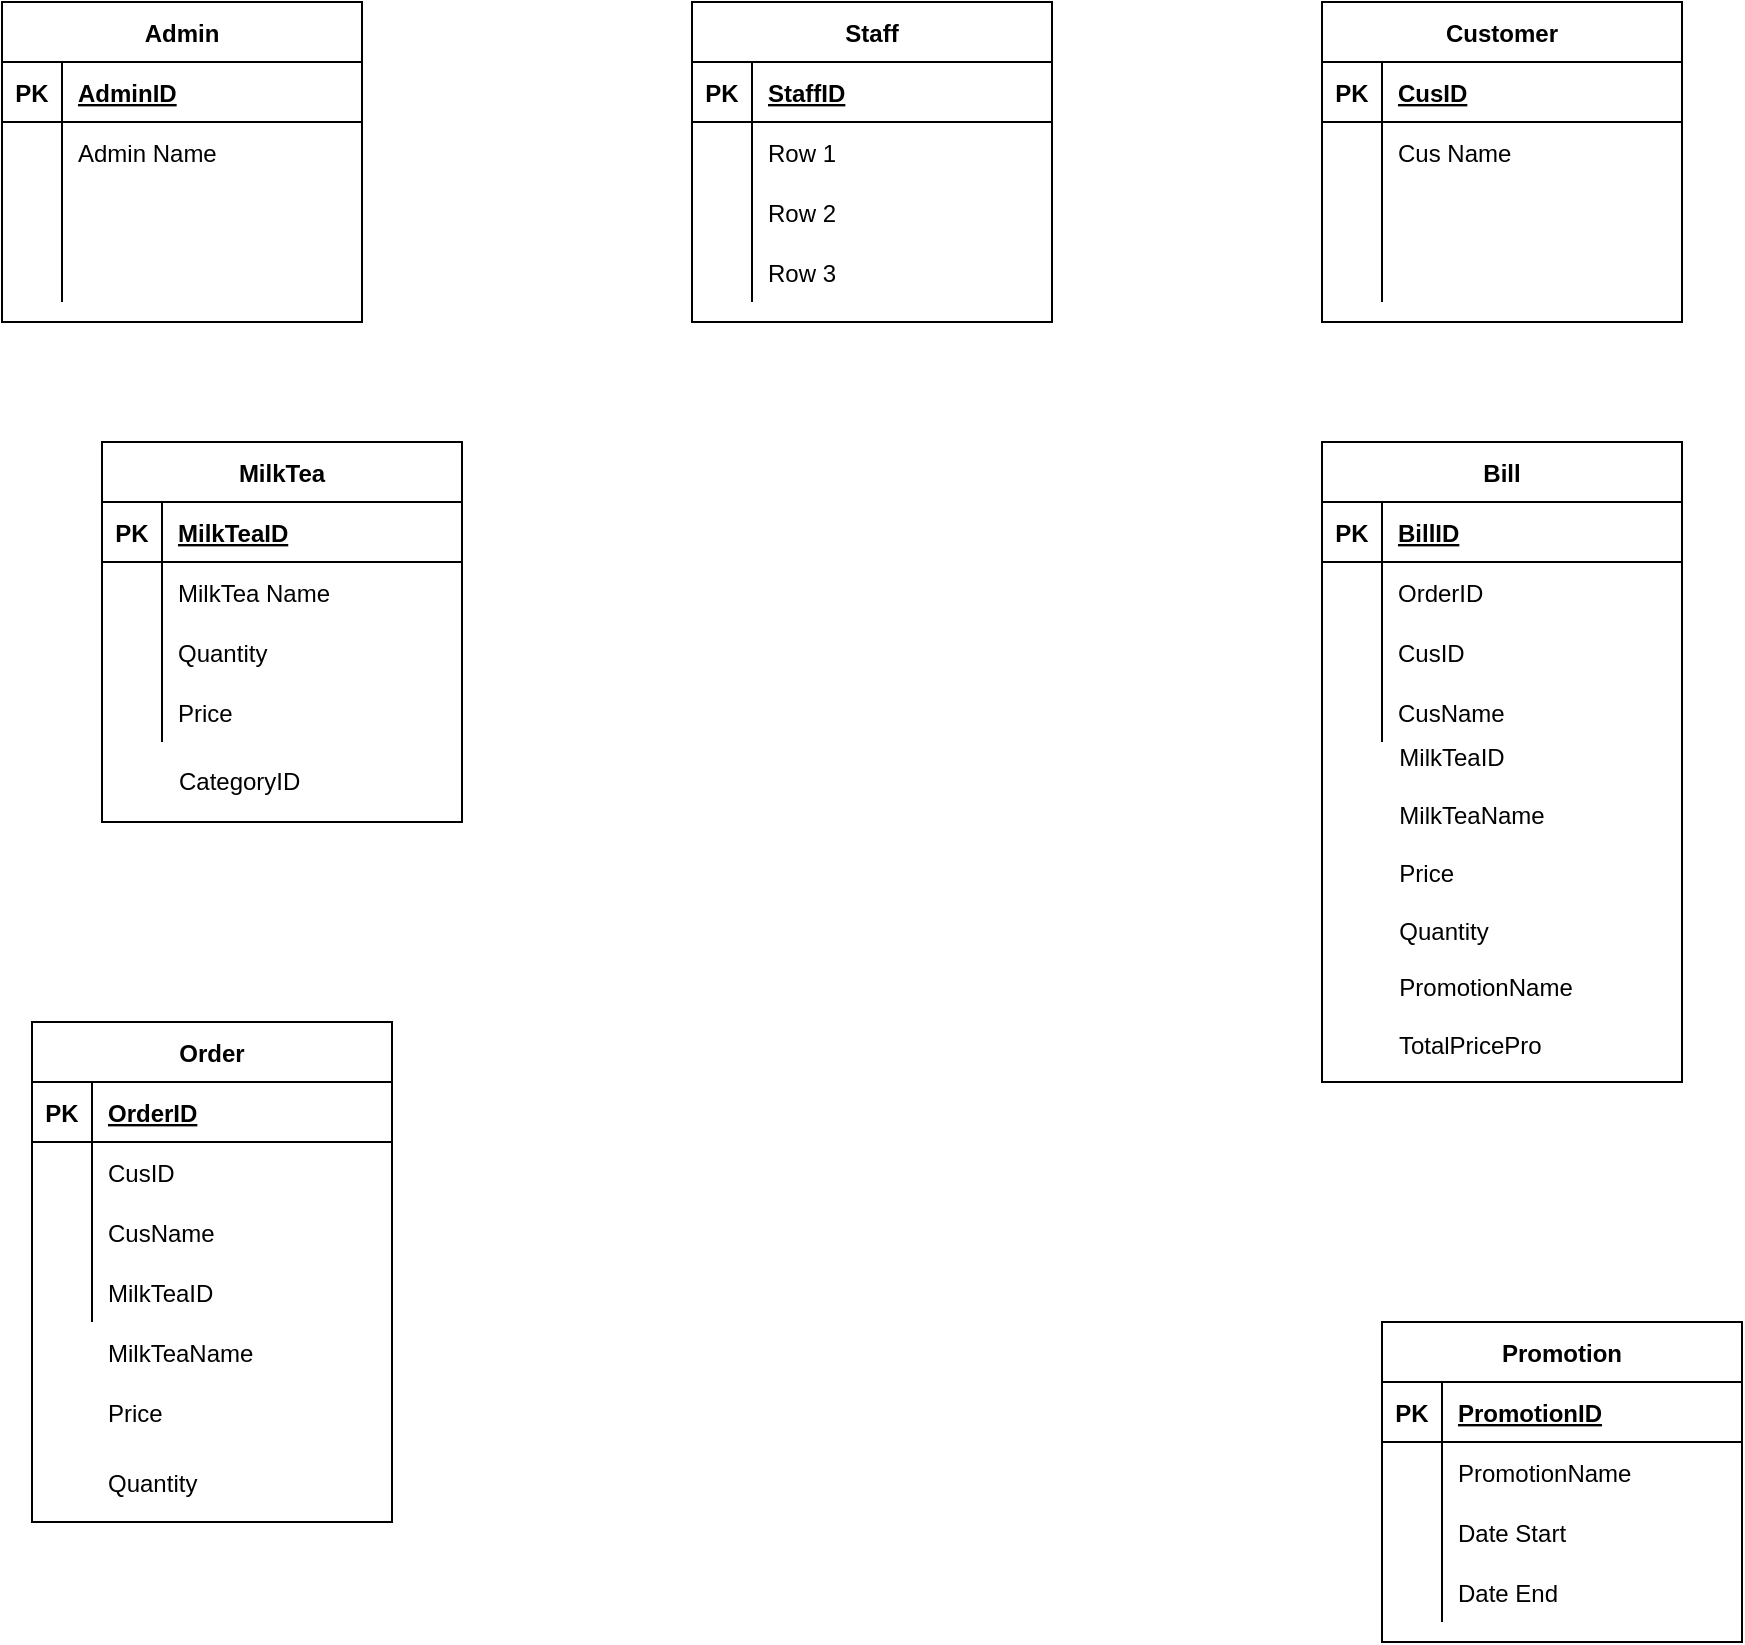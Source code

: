 <mxfile version="14.4.8" type="github">
  <diagram id="W1E04K7L7PKkVGKmS3Mx" name="Page-1">
    <mxGraphModel dx="1422" dy="772" grid="1" gridSize="10" guides="1" tooltips="1" connect="1" arrows="1" fold="1" page="1" pageScale="1" pageWidth="1169" pageHeight="1654" math="0" shadow="0">
      <root>
        <mxCell id="0" />
        <mxCell id="1" parent="0" />
        <mxCell id="FQdL_J6picumWfXPQdhE-5" value="Admin" style="shape=table;startSize=30;container=1;collapsible=1;childLayout=tableLayout;fixedRows=1;rowLines=0;fontStyle=1;align=center;resizeLast=1;" parent="1" vertex="1">
          <mxGeometry x="60" y="100" width="180" height="160" as="geometry" />
        </mxCell>
        <mxCell id="FQdL_J6picumWfXPQdhE-6" value="" style="shape=partialRectangle;collapsible=0;dropTarget=0;pointerEvents=0;fillColor=none;top=0;left=0;bottom=1;right=0;points=[[0,0.5],[1,0.5]];portConstraint=eastwest;" parent="FQdL_J6picumWfXPQdhE-5" vertex="1">
          <mxGeometry y="30" width="180" height="30" as="geometry" />
        </mxCell>
        <mxCell id="FQdL_J6picumWfXPQdhE-7" value="PK" style="shape=partialRectangle;connectable=0;fillColor=none;top=0;left=0;bottom=0;right=0;fontStyle=1;overflow=hidden;" parent="FQdL_J6picumWfXPQdhE-6" vertex="1">
          <mxGeometry width="30" height="30" as="geometry" />
        </mxCell>
        <mxCell id="FQdL_J6picumWfXPQdhE-8" value="AdminID" style="shape=partialRectangle;connectable=0;fillColor=none;top=0;left=0;bottom=0;right=0;align=left;spacingLeft=6;fontStyle=5;overflow=hidden;" parent="FQdL_J6picumWfXPQdhE-6" vertex="1">
          <mxGeometry x="30" width="150" height="30" as="geometry" />
        </mxCell>
        <mxCell id="FQdL_J6picumWfXPQdhE-9" value="" style="shape=partialRectangle;collapsible=0;dropTarget=0;pointerEvents=0;fillColor=none;top=0;left=0;bottom=0;right=0;points=[[0,0.5],[1,0.5]];portConstraint=eastwest;" parent="FQdL_J6picumWfXPQdhE-5" vertex="1">
          <mxGeometry y="60" width="180" height="30" as="geometry" />
        </mxCell>
        <mxCell id="FQdL_J6picumWfXPQdhE-10" value="" style="shape=partialRectangle;connectable=0;fillColor=none;top=0;left=0;bottom=0;right=0;editable=1;overflow=hidden;" parent="FQdL_J6picumWfXPQdhE-9" vertex="1">
          <mxGeometry width="30" height="30" as="geometry" />
        </mxCell>
        <mxCell id="FQdL_J6picumWfXPQdhE-11" value="Admin Name" style="shape=partialRectangle;connectable=0;fillColor=none;top=0;left=0;bottom=0;right=0;align=left;spacingLeft=6;overflow=hidden;" parent="FQdL_J6picumWfXPQdhE-9" vertex="1">
          <mxGeometry x="30" width="150" height="30" as="geometry" />
        </mxCell>
        <mxCell id="FQdL_J6picumWfXPQdhE-12" value="" style="shape=partialRectangle;collapsible=0;dropTarget=0;pointerEvents=0;fillColor=none;top=0;left=0;bottom=0;right=0;points=[[0,0.5],[1,0.5]];portConstraint=eastwest;" parent="FQdL_J6picumWfXPQdhE-5" vertex="1">
          <mxGeometry y="90" width="180" height="30" as="geometry" />
        </mxCell>
        <mxCell id="FQdL_J6picumWfXPQdhE-13" value="" style="shape=partialRectangle;connectable=0;fillColor=none;top=0;left=0;bottom=0;right=0;editable=1;overflow=hidden;" parent="FQdL_J6picumWfXPQdhE-12" vertex="1">
          <mxGeometry width="30" height="30" as="geometry" />
        </mxCell>
        <mxCell id="FQdL_J6picumWfXPQdhE-14" value="" style="shape=partialRectangle;connectable=0;fillColor=none;top=0;left=0;bottom=0;right=0;align=left;spacingLeft=6;overflow=hidden;" parent="FQdL_J6picumWfXPQdhE-12" vertex="1">
          <mxGeometry x="30" width="150" height="30" as="geometry" />
        </mxCell>
        <mxCell id="FQdL_J6picumWfXPQdhE-15" value="" style="shape=partialRectangle;collapsible=0;dropTarget=0;pointerEvents=0;fillColor=none;top=0;left=0;bottom=0;right=0;points=[[0,0.5],[1,0.5]];portConstraint=eastwest;" parent="FQdL_J6picumWfXPQdhE-5" vertex="1">
          <mxGeometry y="120" width="180" height="30" as="geometry" />
        </mxCell>
        <mxCell id="FQdL_J6picumWfXPQdhE-16" value="" style="shape=partialRectangle;connectable=0;fillColor=none;top=0;left=0;bottom=0;right=0;editable=1;overflow=hidden;" parent="FQdL_J6picumWfXPQdhE-15" vertex="1">
          <mxGeometry width="30" height="30" as="geometry" />
        </mxCell>
        <mxCell id="FQdL_J6picumWfXPQdhE-17" value="" style="shape=partialRectangle;connectable=0;fillColor=none;top=0;left=0;bottom=0;right=0;align=left;spacingLeft=6;overflow=hidden;" parent="FQdL_J6picumWfXPQdhE-15" vertex="1">
          <mxGeometry x="30" width="150" height="30" as="geometry" />
        </mxCell>
        <mxCell id="FQdL_J6picumWfXPQdhE-18" value="Customer" style="shape=table;startSize=30;container=1;collapsible=1;childLayout=tableLayout;fixedRows=1;rowLines=0;fontStyle=1;align=center;resizeLast=1;" parent="1" vertex="1">
          <mxGeometry x="720" y="100" width="180" height="160" as="geometry" />
        </mxCell>
        <mxCell id="FQdL_J6picumWfXPQdhE-19" value="" style="shape=partialRectangle;collapsible=0;dropTarget=0;pointerEvents=0;fillColor=none;top=0;left=0;bottom=1;right=0;points=[[0,0.5],[1,0.5]];portConstraint=eastwest;" parent="FQdL_J6picumWfXPQdhE-18" vertex="1">
          <mxGeometry y="30" width="180" height="30" as="geometry" />
        </mxCell>
        <mxCell id="FQdL_J6picumWfXPQdhE-20" value="PK" style="shape=partialRectangle;connectable=0;fillColor=none;top=0;left=0;bottom=0;right=0;fontStyle=1;overflow=hidden;" parent="FQdL_J6picumWfXPQdhE-19" vertex="1">
          <mxGeometry width="30" height="30" as="geometry" />
        </mxCell>
        <mxCell id="FQdL_J6picumWfXPQdhE-21" value="CusID" style="shape=partialRectangle;connectable=0;fillColor=none;top=0;left=0;bottom=0;right=0;align=left;spacingLeft=6;fontStyle=5;overflow=hidden;" parent="FQdL_J6picumWfXPQdhE-19" vertex="1">
          <mxGeometry x="30" width="150" height="30" as="geometry" />
        </mxCell>
        <mxCell id="FQdL_J6picumWfXPQdhE-22" value="" style="shape=partialRectangle;collapsible=0;dropTarget=0;pointerEvents=0;fillColor=none;top=0;left=0;bottom=0;right=0;points=[[0,0.5],[1,0.5]];portConstraint=eastwest;" parent="FQdL_J6picumWfXPQdhE-18" vertex="1">
          <mxGeometry y="60" width="180" height="30" as="geometry" />
        </mxCell>
        <mxCell id="FQdL_J6picumWfXPQdhE-23" value="" style="shape=partialRectangle;connectable=0;fillColor=none;top=0;left=0;bottom=0;right=0;editable=1;overflow=hidden;" parent="FQdL_J6picumWfXPQdhE-22" vertex="1">
          <mxGeometry width="30" height="30" as="geometry" />
        </mxCell>
        <mxCell id="FQdL_J6picumWfXPQdhE-24" value="Cus Name" style="shape=partialRectangle;connectable=0;fillColor=none;top=0;left=0;bottom=0;right=0;align=left;spacingLeft=6;overflow=hidden;" parent="FQdL_J6picumWfXPQdhE-22" vertex="1">
          <mxGeometry x="30" width="150" height="30" as="geometry" />
        </mxCell>
        <mxCell id="FQdL_J6picumWfXPQdhE-25" value="" style="shape=partialRectangle;collapsible=0;dropTarget=0;pointerEvents=0;fillColor=none;top=0;left=0;bottom=0;right=0;points=[[0,0.5],[1,0.5]];portConstraint=eastwest;" parent="FQdL_J6picumWfXPQdhE-18" vertex="1">
          <mxGeometry y="90" width="180" height="30" as="geometry" />
        </mxCell>
        <mxCell id="FQdL_J6picumWfXPQdhE-26" value="" style="shape=partialRectangle;connectable=0;fillColor=none;top=0;left=0;bottom=0;right=0;editable=1;overflow=hidden;" parent="FQdL_J6picumWfXPQdhE-25" vertex="1">
          <mxGeometry width="30" height="30" as="geometry" />
        </mxCell>
        <mxCell id="FQdL_J6picumWfXPQdhE-27" value="" style="shape=partialRectangle;connectable=0;fillColor=none;top=0;left=0;bottom=0;right=0;align=left;spacingLeft=6;overflow=hidden;" parent="FQdL_J6picumWfXPQdhE-25" vertex="1">
          <mxGeometry x="30" width="150" height="30" as="geometry" />
        </mxCell>
        <mxCell id="FQdL_J6picumWfXPQdhE-28" value="" style="shape=partialRectangle;collapsible=0;dropTarget=0;pointerEvents=0;fillColor=none;top=0;left=0;bottom=0;right=0;points=[[0,0.5],[1,0.5]];portConstraint=eastwest;" parent="FQdL_J6picumWfXPQdhE-18" vertex="1">
          <mxGeometry y="120" width="180" height="30" as="geometry" />
        </mxCell>
        <mxCell id="FQdL_J6picumWfXPQdhE-29" value="" style="shape=partialRectangle;connectable=0;fillColor=none;top=0;left=0;bottom=0;right=0;editable=1;overflow=hidden;" parent="FQdL_J6picumWfXPQdhE-28" vertex="1">
          <mxGeometry width="30" height="30" as="geometry" />
        </mxCell>
        <mxCell id="FQdL_J6picumWfXPQdhE-30" value="" style="shape=partialRectangle;connectable=0;fillColor=none;top=0;left=0;bottom=0;right=0;align=left;spacingLeft=6;overflow=hidden;" parent="FQdL_J6picumWfXPQdhE-28" vertex="1">
          <mxGeometry x="30" width="150" height="30" as="geometry" />
        </mxCell>
        <mxCell id="FQdL_J6picumWfXPQdhE-31" value="MilkTea" style="shape=table;startSize=30;container=1;collapsible=1;childLayout=tableLayout;fixedRows=1;rowLines=0;fontStyle=1;align=center;resizeLast=1;" parent="1" vertex="1">
          <mxGeometry x="110" y="320" width="180" height="190" as="geometry" />
        </mxCell>
        <mxCell id="FQdL_J6picumWfXPQdhE-32" value="" style="shape=partialRectangle;collapsible=0;dropTarget=0;pointerEvents=0;fillColor=none;top=0;left=0;bottom=1;right=0;points=[[0,0.5],[1,0.5]];portConstraint=eastwest;direction=east;" parent="FQdL_J6picumWfXPQdhE-31" vertex="1">
          <mxGeometry y="30" width="180" height="30" as="geometry" />
        </mxCell>
        <mxCell id="FQdL_J6picumWfXPQdhE-33" value="PK" style="shape=partialRectangle;connectable=0;fillColor=none;top=0;left=0;bottom=0;right=0;fontStyle=1;overflow=hidden;" parent="FQdL_J6picumWfXPQdhE-32" vertex="1">
          <mxGeometry width="30" height="30" as="geometry" />
        </mxCell>
        <mxCell id="FQdL_J6picumWfXPQdhE-34" value="MilkTeaID" style="shape=partialRectangle;connectable=0;fillColor=none;top=0;left=0;bottom=0;right=0;align=left;spacingLeft=6;fontStyle=5;overflow=hidden;" parent="FQdL_J6picumWfXPQdhE-32" vertex="1">
          <mxGeometry x="30" width="150" height="30" as="geometry" />
        </mxCell>
        <mxCell id="FQdL_J6picumWfXPQdhE-35" value="" style="shape=partialRectangle;collapsible=0;dropTarget=0;pointerEvents=0;fillColor=none;top=0;left=0;bottom=0;right=0;points=[[0,0.5],[1,0.5]];portConstraint=eastwest;" parent="FQdL_J6picumWfXPQdhE-31" vertex="1">
          <mxGeometry y="60" width="180" height="30" as="geometry" />
        </mxCell>
        <mxCell id="FQdL_J6picumWfXPQdhE-36" value="" style="shape=partialRectangle;connectable=0;fillColor=none;top=0;left=0;bottom=0;right=0;editable=1;overflow=hidden;" parent="FQdL_J6picumWfXPQdhE-35" vertex="1">
          <mxGeometry width="30" height="30" as="geometry" />
        </mxCell>
        <mxCell id="FQdL_J6picumWfXPQdhE-37" value="MilkTea Name" style="shape=partialRectangle;connectable=0;fillColor=none;top=0;left=0;bottom=0;right=0;align=left;spacingLeft=6;overflow=hidden;" parent="FQdL_J6picumWfXPQdhE-35" vertex="1">
          <mxGeometry x="30" width="150" height="30" as="geometry" />
        </mxCell>
        <mxCell id="FQdL_J6picumWfXPQdhE-38" value="" style="shape=partialRectangle;collapsible=0;dropTarget=0;pointerEvents=0;fillColor=none;top=0;left=0;bottom=0;right=0;points=[[0,0.5],[1,0.5]];portConstraint=eastwest;" parent="FQdL_J6picumWfXPQdhE-31" vertex="1">
          <mxGeometry y="90" width="180" height="30" as="geometry" />
        </mxCell>
        <mxCell id="FQdL_J6picumWfXPQdhE-39" value="" style="shape=partialRectangle;connectable=0;fillColor=none;top=0;left=0;bottom=0;right=0;editable=1;overflow=hidden;" parent="FQdL_J6picumWfXPQdhE-38" vertex="1">
          <mxGeometry width="30" height="30" as="geometry" />
        </mxCell>
        <mxCell id="FQdL_J6picumWfXPQdhE-40" value="Quantity" style="shape=partialRectangle;connectable=0;fillColor=none;top=0;left=0;bottom=0;right=0;align=left;spacingLeft=6;overflow=hidden;" parent="FQdL_J6picumWfXPQdhE-38" vertex="1">
          <mxGeometry x="30" width="150" height="30" as="geometry" />
        </mxCell>
        <mxCell id="FQdL_J6picumWfXPQdhE-41" value="" style="shape=partialRectangle;collapsible=0;dropTarget=0;pointerEvents=0;fillColor=none;top=0;left=0;bottom=0;right=0;points=[[0,0.5],[1,0.5]];portConstraint=eastwest;" parent="FQdL_J6picumWfXPQdhE-31" vertex="1">
          <mxGeometry y="120" width="180" height="30" as="geometry" />
        </mxCell>
        <mxCell id="FQdL_J6picumWfXPQdhE-42" value="" style="shape=partialRectangle;connectable=0;fillColor=none;top=0;left=0;bottom=0;right=0;editable=1;overflow=hidden;" parent="FQdL_J6picumWfXPQdhE-41" vertex="1">
          <mxGeometry width="30" height="30" as="geometry" />
        </mxCell>
        <mxCell id="FQdL_J6picumWfXPQdhE-43" value="Price" style="shape=partialRectangle;connectable=0;fillColor=none;top=0;left=0;bottom=0;right=0;align=left;spacingLeft=6;overflow=hidden;" parent="FQdL_J6picumWfXPQdhE-41" vertex="1">
          <mxGeometry x="30" width="150" height="30" as="geometry" />
        </mxCell>
        <mxCell id="FQdL_J6picumWfXPQdhE-44" value="Bill" style="shape=table;startSize=30;container=1;collapsible=1;childLayout=tableLayout;fixedRows=1;rowLines=0;fontStyle=1;align=center;resizeLast=1;" parent="1" vertex="1">
          <mxGeometry x="720" y="320" width="180" height="320" as="geometry" />
        </mxCell>
        <mxCell id="FQdL_J6picumWfXPQdhE-45" value="" style="shape=partialRectangle;collapsible=0;dropTarget=0;pointerEvents=0;fillColor=none;top=0;left=0;bottom=1;right=0;points=[[0,0.5],[1,0.5]];portConstraint=eastwest;" parent="FQdL_J6picumWfXPQdhE-44" vertex="1">
          <mxGeometry y="30" width="180" height="30" as="geometry" />
        </mxCell>
        <mxCell id="FQdL_J6picumWfXPQdhE-46" value="PK" style="shape=partialRectangle;connectable=0;fillColor=none;top=0;left=0;bottom=0;right=0;fontStyle=1;overflow=hidden;" parent="FQdL_J6picumWfXPQdhE-45" vertex="1">
          <mxGeometry width="30" height="30" as="geometry" />
        </mxCell>
        <mxCell id="FQdL_J6picumWfXPQdhE-47" value="BillID" style="shape=partialRectangle;connectable=0;fillColor=none;top=0;left=0;bottom=0;right=0;align=left;spacingLeft=6;fontStyle=5;overflow=hidden;" parent="FQdL_J6picumWfXPQdhE-45" vertex="1">
          <mxGeometry x="30" width="150" height="30" as="geometry" />
        </mxCell>
        <mxCell id="FQdL_J6picumWfXPQdhE-48" value="" style="shape=partialRectangle;collapsible=0;dropTarget=0;pointerEvents=0;fillColor=none;top=0;left=0;bottom=0;right=0;points=[[0,0.5],[1,0.5]];portConstraint=eastwest;" parent="FQdL_J6picumWfXPQdhE-44" vertex="1">
          <mxGeometry y="60" width="180" height="30" as="geometry" />
        </mxCell>
        <mxCell id="FQdL_J6picumWfXPQdhE-49" value="" style="shape=partialRectangle;connectable=0;fillColor=none;top=0;left=0;bottom=0;right=0;editable=1;overflow=hidden;" parent="FQdL_J6picumWfXPQdhE-48" vertex="1">
          <mxGeometry width="30" height="30" as="geometry" />
        </mxCell>
        <mxCell id="FQdL_J6picumWfXPQdhE-50" value="OrderID" style="shape=partialRectangle;connectable=0;fillColor=none;top=0;left=0;bottom=0;right=0;align=left;spacingLeft=6;overflow=hidden;" parent="FQdL_J6picumWfXPQdhE-48" vertex="1">
          <mxGeometry x="30" width="150" height="30" as="geometry" />
        </mxCell>
        <mxCell id="FQdL_J6picumWfXPQdhE-51" value="" style="shape=partialRectangle;collapsible=0;dropTarget=0;pointerEvents=0;fillColor=none;top=0;left=0;bottom=0;right=0;points=[[0,0.5],[1,0.5]];portConstraint=eastwest;" parent="FQdL_J6picumWfXPQdhE-44" vertex="1">
          <mxGeometry y="90" width="180" height="30" as="geometry" />
        </mxCell>
        <mxCell id="FQdL_J6picumWfXPQdhE-52" value="" style="shape=partialRectangle;connectable=0;fillColor=none;top=0;left=0;bottom=0;right=0;editable=1;overflow=hidden;" parent="FQdL_J6picumWfXPQdhE-51" vertex="1">
          <mxGeometry width="30" height="30" as="geometry" />
        </mxCell>
        <mxCell id="FQdL_J6picumWfXPQdhE-53" value="CusID" style="shape=partialRectangle;connectable=0;fillColor=none;top=0;left=0;bottom=0;right=0;align=left;spacingLeft=6;overflow=hidden;" parent="FQdL_J6picumWfXPQdhE-51" vertex="1">
          <mxGeometry x="30" width="150" height="30" as="geometry" />
        </mxCell>
        <mxCell id="FQdL_J6picumWfXPQdhE-54" value="" style="shape=partialRectangle;collapsible=0;dropTarget=0;pointerEvents=0;fillColor=none;top=0;left=0;bottom=0;right=0;points=[[0,0.5],[1,0.5]];portConstraint=eastwest;" parent="FQdL_J6picumWfXPQdhE-44" vertex="1">
          <mxGeometry y="120" width="180" height="30" as="geometry" />
        </mxCell>
        <mxCell id="FQdL_J6picumWfXPQdhE-55" value="" style="shape=partialRectangle;connectable=0;fillColor=none;top=0;left=0;bottom=0;right=0;editable=1;overflow=hidden;" parent="FQdL_J6picumWfXPQdhE-54" vertex="1">
          <mxGeometry width="30" height="30" as="geometry" />
        </mxCell>
        <mxCell id="FQdL_J6picumWfXPQdhE-56" value="CusName" style="shape=partialRectangle;connectable=0;fillColor=none;top=0;left=0;bottom=0;right=0;align=left;spacingLeft=6;overflow=hidden;" parent="FQdL_J6picumWfXPQdhE-54" vertex="1">
          <mxGeometry x="30" width="150" height="30" as="geometry" />
        </mxCell>
        <mxCell id="FQdL_J6picumWfXPQdhE-57" value="Order" style="shape=table;startSize=30;container=1;collapsible=1;childLayout=tableLayout;fixedRows=1;rowLines=0;fontStyle=1;align=center;resizeLast=1;" parent="1" vertex="1">
          <mxGeometry x="75" y="610" width="180" height="250" as="geometry" />
        </mxCell>
        <mxCell id="FQdL_J6picumWfXPQdhE-58" value="" style="shape=partialRectangle;collapsible=0;dropTarget=0;pointerEvents=0;fillColor=none;top=0;left=0;bottom=1;right=0;points=[[0,0.5],[1,0.5]];portConstraint=eastwest;" parent="FQdL_J6picumWfXPQdhE-57" vertex="1">
          <mxGeometry y="30" width="180" height="30" as="geometry" />
        </mxCell>
        <mxCell id="FQdL_J6picumWfXPQdhE-59" value="PK" style="shape=partialRectangle;connectable=0;fillColor=none;top=0;left=0;bottom=0;right=0;fontStyle=1;overflow=hidden;" parent="FQdL_J6picumWfXPQdhE-58" vertex="1">
          <mxGeometry width="30" height="30" as="geometry" />
        </mxCell>
        <mxCell id="FQdL_J6picumWfXPQdhE-60" value="OrderID" style="shape=partialRectangle;connectable=0;fillColor=none;top=0;left=0;bottom=0;right=0;align=left;spacingLeft=6;fontStyle=5;overflow=hidden;" parent="FQdL_J6picumWfXPQdhE-58" vertex="1">
          <mxGeometry x="30" width="150" height="30" as="geometry" />
        </mxCell>
        <mxCell id="FQdL_J6picumWfXPQdhE-61" value="" style="shape=partialRectangle;collapsible=0;dropTarget=0;pointerEvents=0;fillColor=none;top=0;left=0;bottom=0;right=0;points=[[0,0.5],[1,0.5]];portConstraint=eastwest;" parent="FQdL_J6picumWfXPQdhE-57" vertex="1">
          <mxGeometry y="60" width="180" height="30" as="geometry" />
        </mxCell>
        <mxCell id="FQdL_J6picumWfXPQdhE-62" value="" style="shape=partialRectangle;connectable=0;fillColor=none;top=0;left=0;bottom=0;right=0;editable=1;overflow=hidden;" parent="FQdL_J6picumWfXPQdhE-61" vertex="1">
          <mxGeometry width="30" height="30" as="geometry" />
        </mxCell>
        <mxCell id="FQdL_J6picumWfXPQdhE-63" value="CusID" style="shape=partialRectangle;connectable=0;fillColor=none;top=0;left=0;bottom=0;right=0;align=left;spacingLeft=6;overflow=hidden;" parent="FQdL_J6picumWfXPQdhE-61" vertex="1">
          <mxGeometry x="30" width="150" height="30" as="geometry" />
        </mxCell>
        <mxCell id="FQdL_J6picumWfXPQdhE-64" value="" style="shape=partialRectangle;collapsible=0;dropTarget=0;pointerEvents=0;fillColor=none;top=0;left=0;bottom=0;right=0;points=[[0,0.5],[1,0.5]];portConstraint=eastwest;" parent="FQdL_J6picumWfXPQdhE-57" vertex="1">
          <mxGeometry y="90" width="180" height="30" as="geometry" />
        </mxCell>
        <mxCell id="FQdL_J6picumWfXPQdhE-65" value="" style="shape=partialRectangle;connectable=0;fillColor=none;top=0;left=0;bottom=0;right=0;editable=1;overflow=hidden;" parent="FQdL_J6picumWfXPQdhE-64" vertex="1">
          <mxGeometry width="30" height="30" as="geometry" />
        </mxCell>
        <mxCell id="FQdL_J6picumWfXPQdhE-66" value="CusName" style="shape=partialRectangle;connectable=0;fillColor=none;top=0;left=0;bottom=0;right=0;align=left;spacingLeft=6;overflow=hidden;" parent="FQdL_J6picumWfXPQdhE-64" vertex="1">
          <mxGeometry x="30" width="150" height="30" as="geometry" />
        </mxCell>
        <mxCell id="FQdL_J6picumWfXPQdhE-67" value="" style="shape=partialRectangle;collapsible=0;dropTarget=0;pointerEvents=0;fillColor=none;top=0;left=0;bottom=0;right=0;points=[[0,0.5],[1,0.5]];portConstraint=eastwest;" parent="FQdL_J6picumWfXPQdhE-57" vertex="1">
          <mxGeometry y="120" width="180" height="30" as="geometry" />
        </mxCell>
        <mxCell id="FQdL_J6picumWfXPQdhE-68" value="" style="shape=partialRectangle;connectable=0;fillColor=none;top=0;left=0;bottom=0;right=0;editable=1;overflow=hidden;" parent="FQdL_J6picumWfXPQdhE-67" vertex="1">
          <mxGeometry width="30" height="30" as="geometry" />
        </mxCell>
        <mxCell id="FQdL_J6picumWfXPQdhE-69" value="MilkTeaID" style="shape=partialRectangle;connectable=0;fillColor=none;top=0;left=0;bottom=0;right=0;align=left;spacingLeft=6;overflow=hidden;" parent="FQdL_J6picumWfXPQdhE-67" vertex="1">
          <mxGeometry x="30" width="150" height="30" as="geometry" />
        </mxCell>
        <mxCell id="FQdL_J6picumWfXPQdhE-70" value="Promotion" style="shape=table;startSize=30;container=1;collapsible=1;childLayout=tableLayout;fixedRows=1;rowLines=0;fontStyle=1;align=center;resizeLast=1;" parent="1" vertex="1">
          <mxGeometry x="750" y="760" width="180" height="160" as="geometry" />
        </mxCell>
        <mxCell id="FQdL_J6picumWfXPQdhE-71" value="" style="shape=partialRectangle;collapsible=0;dropTarget=0;pointerEvents=0;fillColor=none;top=0;left=0;bottom=1;right=0;points=[[0,0.5],[1,0.5]];portConstraint=eastwest;" parent="FQdL_J6picumWfXPQdhE-70" vertex="1">
          <mxGeometry y="30" width="180" height="30" as="geometry" />
        </mxCell>
        <mxCell id="FQdL_J6picumWfXPQdhE-72" value="PK" style="shape=partialRectangle;connectable=0;fillColor=none;top=0;left=0;bottom=0;right=0;fontStyle=1;overflow=hidden;" parent="FQdL_J6picumWfXPQdhE-71" vertex="1">
          <mxGeometry width="30" height="30" as="geometry" />
        </mxCell>
        <mxCell id="FQdL_J6picumWfXPQdhE-73" value="PromotionID" style="shape=partialRectangle;connectable=0;fillColor=none;top=0;left=0;bottom=0;right=0;align=left;spacingLeft=6;fontStyle=5;overflow=hidden;" parent="FQdL_J6picumWfXPQdhE-71" vertex="1">
          <mxGeometry x="30" width="150" height="30" as="geometry" />
        </mxCell>
        <mxCell id="FQdL_J6picumWfXPQdhE-74" value="" style="shape=partialRectangle;collapsible=0;dropTarget=0;pointerEvents=0;fillColor=none;top=0;left=0;bottom=0;right=0;points=[[0,0.5],[1,0.5]];portConstraint=eastwest;" parent="FQdL_J6picumWfXPQdhE-70" vertex="1">
          <mxGeometry y="60" width="180" height="30" as="geometry" />
        </mxCell>
        <mxCell id="FQdL_J6picumWfXPQdhE-75" value="" style="shape=partialRectangle;connectable=0;fillColor=none;top=0;left=0;bottom=0;right=0;editable=1;overflow=hidden;" parent="FQdL_J6picumWfXPQdhE-74" vertex="1">
          <mxGeometry width="30" height="30" as="geometry" />
        </mxCell>
        <mxCell id="FQdL_J6picumWfXPQdhE-76" value="PromotionName" style="shape=partialRectangle;connectable=0;fillColor=none;top=0;left=0;bottom=0;right=0;align=left;spacingLeft=6;overflow=hidden;" parent="FQdL_J6picumWfXPQdhE-74" vertex="1">
          <mxGeometry x="30" width="150" height="30" as="geometry" />
        </mxCell>
        <mxCell id="FQdL_J6picumWfXPQdhE-77" value="" style="shape=partialRectangle;collapsible=0;dropTarget=0;pointerEvents=0;fillColor=none;top=0;left=0;bottom=0;right=0;points=[[0,0.5],[1,0.5]];portConstraint=eastwest;" parent="FQdL_J6picumWfXPQdhE-70" vertex="1">
          <mxGeometry y="90" width="180" height="30" as="geometry" />
        </mxCell>
        <mxCell id="FQdL_J6picumWfXPQdhE-78" value="" style="shape=partialRectangle;connectable=0;fillColor=none;top=0;left=0;bottom=0;right=0;editable=1;overflow=hidden;" parent="FQdL_J6picumWfXPQdhE-77" vertex="1">
          <mxGeometry width="30" height="30" as="geometry" />
        </mxCell>
        <mxCell id="FQdL_J6picumWfXPQdhE-79" value="Date Start" style="shape=partialRectangle;connectable=0;fillColor=none;top=0;left=0;bottom=0;right=0;align=left;spacingLeft=6;overflow=hidden;" parent="FQdL_J6picumWfXPQdhE-77" vertex="1">
          <mxGeometry x="30" width="150" height="30" as="geometry" />
        </mxCell>
        <mxCell id="FQdL_J6picumWfXPQdhE-80" value="" style="shape=partialRectangle;collapsible=0;dropTarget=0;pointerEvents=0;fillColor=none;top=0;left=0;bottom=0;right=0;points=[[0,0.5],[1,0.5]];portConstraint=eastwest;" parent="FQdL_J6picumWfXPQdhE-70" vertex="1">
          <mxGeometry y="120" width="180" height="30" as="geometry" />
        </mxCell>
        <mxCell id="FQdL_J6picumWfXPQdhE-81" value="" style="shape=partialRectangle;connectable=0;fillColor=none;top=0;left=0;bottom=0;right=0;editable=1;overflow=hidden;" parent="FQdL_J6picumWfXPQdhE-80" vertex="1">
          <mxGeometry width="30" height="30" as="geometry" />
        </mxCell>
        <mxCell id="FQdL_J6picumWfXPQdhE-82" value="Date End" style="shape=partialRectangle;connectable=0;fillColor=none;top=0;left=0;bottom=0;right=0;align=left;spacingLeft=6;overflow=hidden;" parent="FQdL_J6picumWfXPQdhE-80" vertex="1">
          <mxGeometry x="30" width="150" height="30" as="geometry" />
        </mxCell>
        <mxCell id="FQdL_J6picumWfXPQdhE-83" value="Staff" style="shape=table;startSize=30;container=1;collapsible=1;childLayout=tableLayout;fixedRows=1;rowLines=0;fontStyle=1;align=center;resizeLast=1;" parent="1" vertex="1">
          <mxGeometry x="405" y="100" width="180" height="160" as="geometry" />
        </mxCell>
        <mxCell id="FQdL_J6picumWfXPQdhE-84" value="" style="shape=partialRectangle;collapsible=0;dropTarget=0;pointerEvents=0;fillColor=none;top=0;left=0;bottom=1;right=0;points=[[0,0.5],[1,0.5]];portConstraint=eastwest;" parent="FQdL_J6picumWfXPQdhE-83" vertex="1">
          <mxGeometry y="30" width="180" height="30" as="geometry" />
        </mxCell>
        <mxCell id="FQdL_J6picumWfXPQdhE-85" value="PK" style="shape=partialRectangle;connectable=0;fillColor=none;top=0;left=0;bottom=0;right=0;fontStyle=1;overflow=hidden;" parent="FQdL_J6picumWfXPQdhE-84" vertex="1">
          <mxGeometry width="30" height="30" as="geometry" />
        </mxCell>
        <mxCell id="FQdL_J6picumWfXPQdhE-86" value="StaffID" style="shape=partialRectangle;connectable=0;fillColor=none;top=0;left=0;bottom=0;right=0;align=left;spacingLeft=6;fontStyle=5;overflow=hidden;" parent="FQdL_J6picumWfXPQdhE-84" vertex="1">
          <mxGeometry x="30" width="150" height="30" as="geometry" />
        </mxCell>
        <mxCell id="FQdL_J6picumWfXPQdhE-87" value="" style="shape=partialRectangle;collapsible=0;dropTarget=0;pointerEvents=0;fillColor=none;top=0;left=0;bottom=0;right=0;points=[[0,0.5],[1,0.5]];portConstraint=eastwest;" parent="FQdL_J6picumWfXPQdhE-83" vertex="1">
          <mxGeometry y="60" width="180" height="30" as="geometry" />
        </mxCell>
        <mxCell id="FQdL_J6picumWfXPQdhE-88" value="" style="shape=partialRectangle;connectable=0;fillColor=none;top=0;left=0;bottom=0;right=0;editable=1;overflow=hidden;" parent="FQdL_J6picumWfXPQdhE-87" vertex="1">
          <mxGeometry width="30" height="30" as="geometry" />
        </mxCell>
        <mxCell id="FQdL_J6picumWfXPQdhE-89" value="Row 1" style="shape=partialRectangle;connectable=0;fillColor=none;top=0;left=0;bottom=0;right=0;align=left;spacingLeft=6;overflow=hidden;" parent="FQdL_J6picumWfXPQdhE-87" vertex="1">
          <mxGeometry x="30" width="150" height="30" as="geometry" />
        </mxCell>
        <mxCell id="FQdL_J6picumWfXPQdhE-90" value="" style="shape=partialRectangle;collapsible=0;dropTarget=0;pointerEvents=0;fillColor=none;top=0;left=0;bottom=0;right=0;points=[[0,0.5],[1,0.5]];portConstraint=eastwest;" parent="FQdL_J6picumWfXPQdhE-83" vertex="1">
          <mxGeometry y="90" width="180" height="30" as="geometry" />
        </mxCell>
        <mxCell id="FQdL_J6picumWfXPQdhE-91" value="" style="shape=partialRectangle;connectable=0;fillColor=none;top=0;left=0;bottom=0;right=0;editable=1;overflow=hidden;" parent="FQdL_J6picumWfXPQdhE-90" vertex="1">
          <mxGeometry width="30" height="30" as="geometry" />
        </mxCell>
        <mxCell id="FQdL_J6picumWfXPQdhE-92" value="Row 2" style="shape=partialRectangle;connectable=0;fillColor=none;top=0;left=0;bottom=0;right=0;align=left;spacingLeft=6;overflow=hidden;" parent="FQdL_J6picumWfXPQdhE-90" vertex="1">
          <mxGeometry x="30" width="150" height="30" as="geometry" />
        </mxCell>
        <mxCell id="FQdL_J6picumWfXPQdhE-93" value="" style="shape=partialRectangle;collapsible=0;dropTarget=0;pointerEvents=0;fillColor=none;top=0;left=0;bottom=0;right=0;points=[[0,0.5],[1,0.5]];portConstraint=eastwest;" parent="FQdL_J6picumWfXPQdhE-83" vertex="1">
          <mxGeometry y="120" width="180" height="30" as="geometry" />
        </mxCell>
        <mxCell id="FQdL_J6picumWfXPQdhE-94" value="" style="shape=partialRectangle;connectable=0;fillColor=none;top=0;left=0;bottom=0;right=0;editable=1;overflow=hidden;" parent="FQdL_J6picumWfXPQdhE-93" vertex="1">
          <mxGeometry width="30" height="30" as="geometry" />
        </mxCell>
        <mxCell id="FQdL_J6picumWfXPQdhE-95" value="Row 3" style="shape=partialRectangle;connectable=0;fillColor=none;top=0;left=0;bottom=0;right=0;align=left;spacingLeft=6;overflow=hidden;" parent="FQdL_J6picumWfXPQdhE-93" vertex="1">
          <mxGeometry x="30" width="150" height="30" as="geometry" />
        </mxCell>
        <mxCell id="FQdL_J6picumWfXPQdhE-96" value="CategoryID&amp;nbsp;" style="text;html=1;align=center;verticalAlign=middle;resizable=0;points=[];autosize=1;" parent="1" vertex="1">
          <mxGeometry x="140" y="480" width="80" height="20" as="geometry" />
        </mxCell>
        <mxCell id="FQdL_J6picumWfXPQdhE-97" value="&lt;div&gt;&lt;span&gt;&amp;nbsp; MilkTeaID&lt;/span&gt;&lt;/div&gt;&lt;div&gt;&lt;span&gt;&lt;br&gt;&lt;/span&gt;&lt;/div&gt;&lt;span&gt;&amp;nbsp; MilkTeaName&lt;br&gt;&lt;/span&gt;&lt;br style=&quot;padding: 0px ; margin: 0px&quot;&gt;&lt;span&gt;&amp;nbsp; Price&lt;br&gt;&lt;/span&gt;&lt;br style=&quot;padding: 0px ; margin: 0px&quot;&gt;&lt;span&gt;&amp;nbsp; Quantity&lt;br&gt;&lt;/span&gt;&lt;br style=&quot;padding: 0px ; margin: 0px&quot;&gt;&lt;span&gt;&amp;nbsp; PromotionName&lt;br&gt;&lt;/span&gt;&lt;br style=&quot;padding: 0px ; margin: 0px&quot;&gt;&lt;span&gt;&amp;nbsp; TotalPricePro&lt;/span&gt;" style="text;html=1;align=left;verticalAlign=middle;resizable=0;points=[];autosize=1;" parent="1" vertex="1">
          <mxGeometry x="750" y="470" width="110" height="160" as="geometry" />
        </mxCell>
        <mxCell id="FQdL_J6picumWfXPQdhE-111" value="MilkTeaName" style="shape=partialRectangle;connectable=0;fillColor=none;top=0;left=0;bottom=0;right=0;align=left;spacingLeft=6;overflow=hidden;" parent="1" vertex="1">
          <mxGeometry x="105" y="760" width="150" height="30" as="geometry" />
        </mxCell>
        <mxCell id="FQdL_J6picumWfXPQdhE-112" value="Price" style="shape=partialRectangle;connectable=0;fillColor=none;top=0;left=0;bottom=0;right=0;align=left;spacingLeft=6;overflow=hidden;" parent="1" vertex="1">
          <mxGeometry x="105" y="790" width="150" height="30" as="geometry" />
        </mxCell>
        <mxCell id="FQdL_J6picumWfXPQdhE-113" value="Quantity" style="shape=partialRectangle;connectable=0;fillColor=none;top=0;left=0;bottom=0;right=0;align=left;spacingLeft=6;overflow=hidden;" parent="1" vertex="1">
          <mxGeometry x="105" y="825" width="150" height="30" as="geometry" />
        </mxCell>
        <mxCell id="FQdL_J6picumWfXPQdhE-114" value="" style="shape=partialRectangle;connectable=0;fillColor=none;top=0;left=0;bottom=0;right=0;editable=1;overflow=hidden;" parent="1" vertex="1">
          <mxGeometry x="75" y="825" width="30" height="30" as="geometry" />
        </mxCell>
        <mxCell id="FQdL_J6picumWfXPQdhE-115" value="" style="shape=partialRectangle;connectable=0;fillColor=none;top=0;left=0;bottom=0;right=0;editable=1;overflow=hidden;" parent="1" vertex="1">
          <mxGeometry x="75" y="795" width="30" height="30" as="geometry" />
        </mxCell>
        <mxCell id="FQdL_J6picumWfXPQdhE-116" value="" style="shape=partialRectangle;connectable=0;fillColor=none;top=0;left=0;bottom=0;right=0;editable=1;overflow=hidden;" parent="1" vertex="1">
          <mxGeometry x="75" y="765" width="30" height="30" as="geometry" />
        </mxCell>
        <mxCell id="FQdL_J6picumWfXPQdhE-117" value="" style="shape=partialRectangle;connectable=0;fillColor=none;top=0;left=0;bottom=0;right=0;editable=1;overflow=hidden;" parent="1" vertex="1">
          <mxGeometry x="110" y="465" width="30" height="30" as="geometry" />
        </mxCell>
        <mxCell id="FQdL_J6picumWfXPQdhE-118" value="" style="shape=partialRectangle;connectable=0;fillColor=none;top=0;left=0;bottom=0;right=0;editable=1;overflow=hidden;" parent="1" vertex="1">
          <mxGeometry x="720" y="550" width="30" height="30" as="geometry" />
        </mxCell>
        <mxCell id="FQdL_J6picumWfXPQdhE-119" value="" style="shape=partialRectangle;connectable=0;fillColor=none;top=0;left=0;bottom=0;right=0;editable=1;overflow=hidden;" parent="1" vertex="1">
          <mxGeometry x="720" y="580" width="30" height="30" as="geometry" />
        </mxCell>
        <mxCell id="FQdL_J6picumWfXPQdhE-120" value="" style="shape=partialRectangle;connectable=0;fillColor=none;top=0;left=0;bottom=0;right=0;editable=1;overflow=hidden;" parent="1" vertex="1">
          <mxGeometry x="720" y="610" width="30" height="30" as="geometry" />
        </mxCell>
        <mxCell id="FQdL_J6picumWfXPQdhE-121" value="" style="shape=partialRectangle;connectable=0;fillColor=none;top=0;left=0;bottom=0;right=0;editable=1;overflow=hidden;" parent="1" vertex="1">
          <mxGeometry x="720" y="520" width="30" height="30" as="geometry" />
        </mxCell>
        <mxCell id="FQdL_J6picumWfXPQdhE-122" value="" style="shape=partialRectangle;connectable=0;fillColor=none;top=0;left=0;bottom=0;right=0;editable=1;overflow=hidden;" parent="1" vertex="1">
          <mxGeometry x="720" y="490" width="30" height="30" as="geometry" />
        </mxCell>
        <mxCell id="FQdL_J6picumWfXPQdhE-123" value="" style="shape=partialRectangle;connectable=0;fillColor=none;top=0;left=0;bottom=0;right=0;editable=1;overflow=hidden;" parent="1" vertex="1">
          <mxGeometry x="585" y="490" width="30" height="30" as="geometry" />
        </mxCell>
      </root>
    </mxGraphModel>
  </diagram>
</mxfile>
